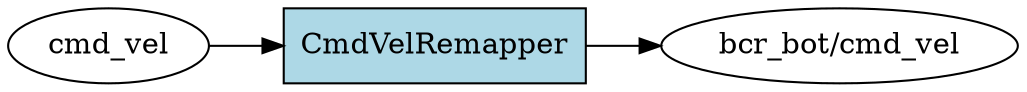 digraph ROS2_Computation_Graph {
  rankdir=LR;
  node [shape=box, style=filled, fillcolor=lightgray];
  "cmd_vel" [shape=ellipse, fillcolor=white];
  "cmd_vel" -> "CmdVelRemapper";
  "bcr_bot/cmd_vel" [shape=ellipse, fillcolor=white];
  "CmdVelRemapper" -> "bcr_bot/cmd_vel";
  "CmdVelRemapper" [shape=box, fillcolor=lightblue];
}